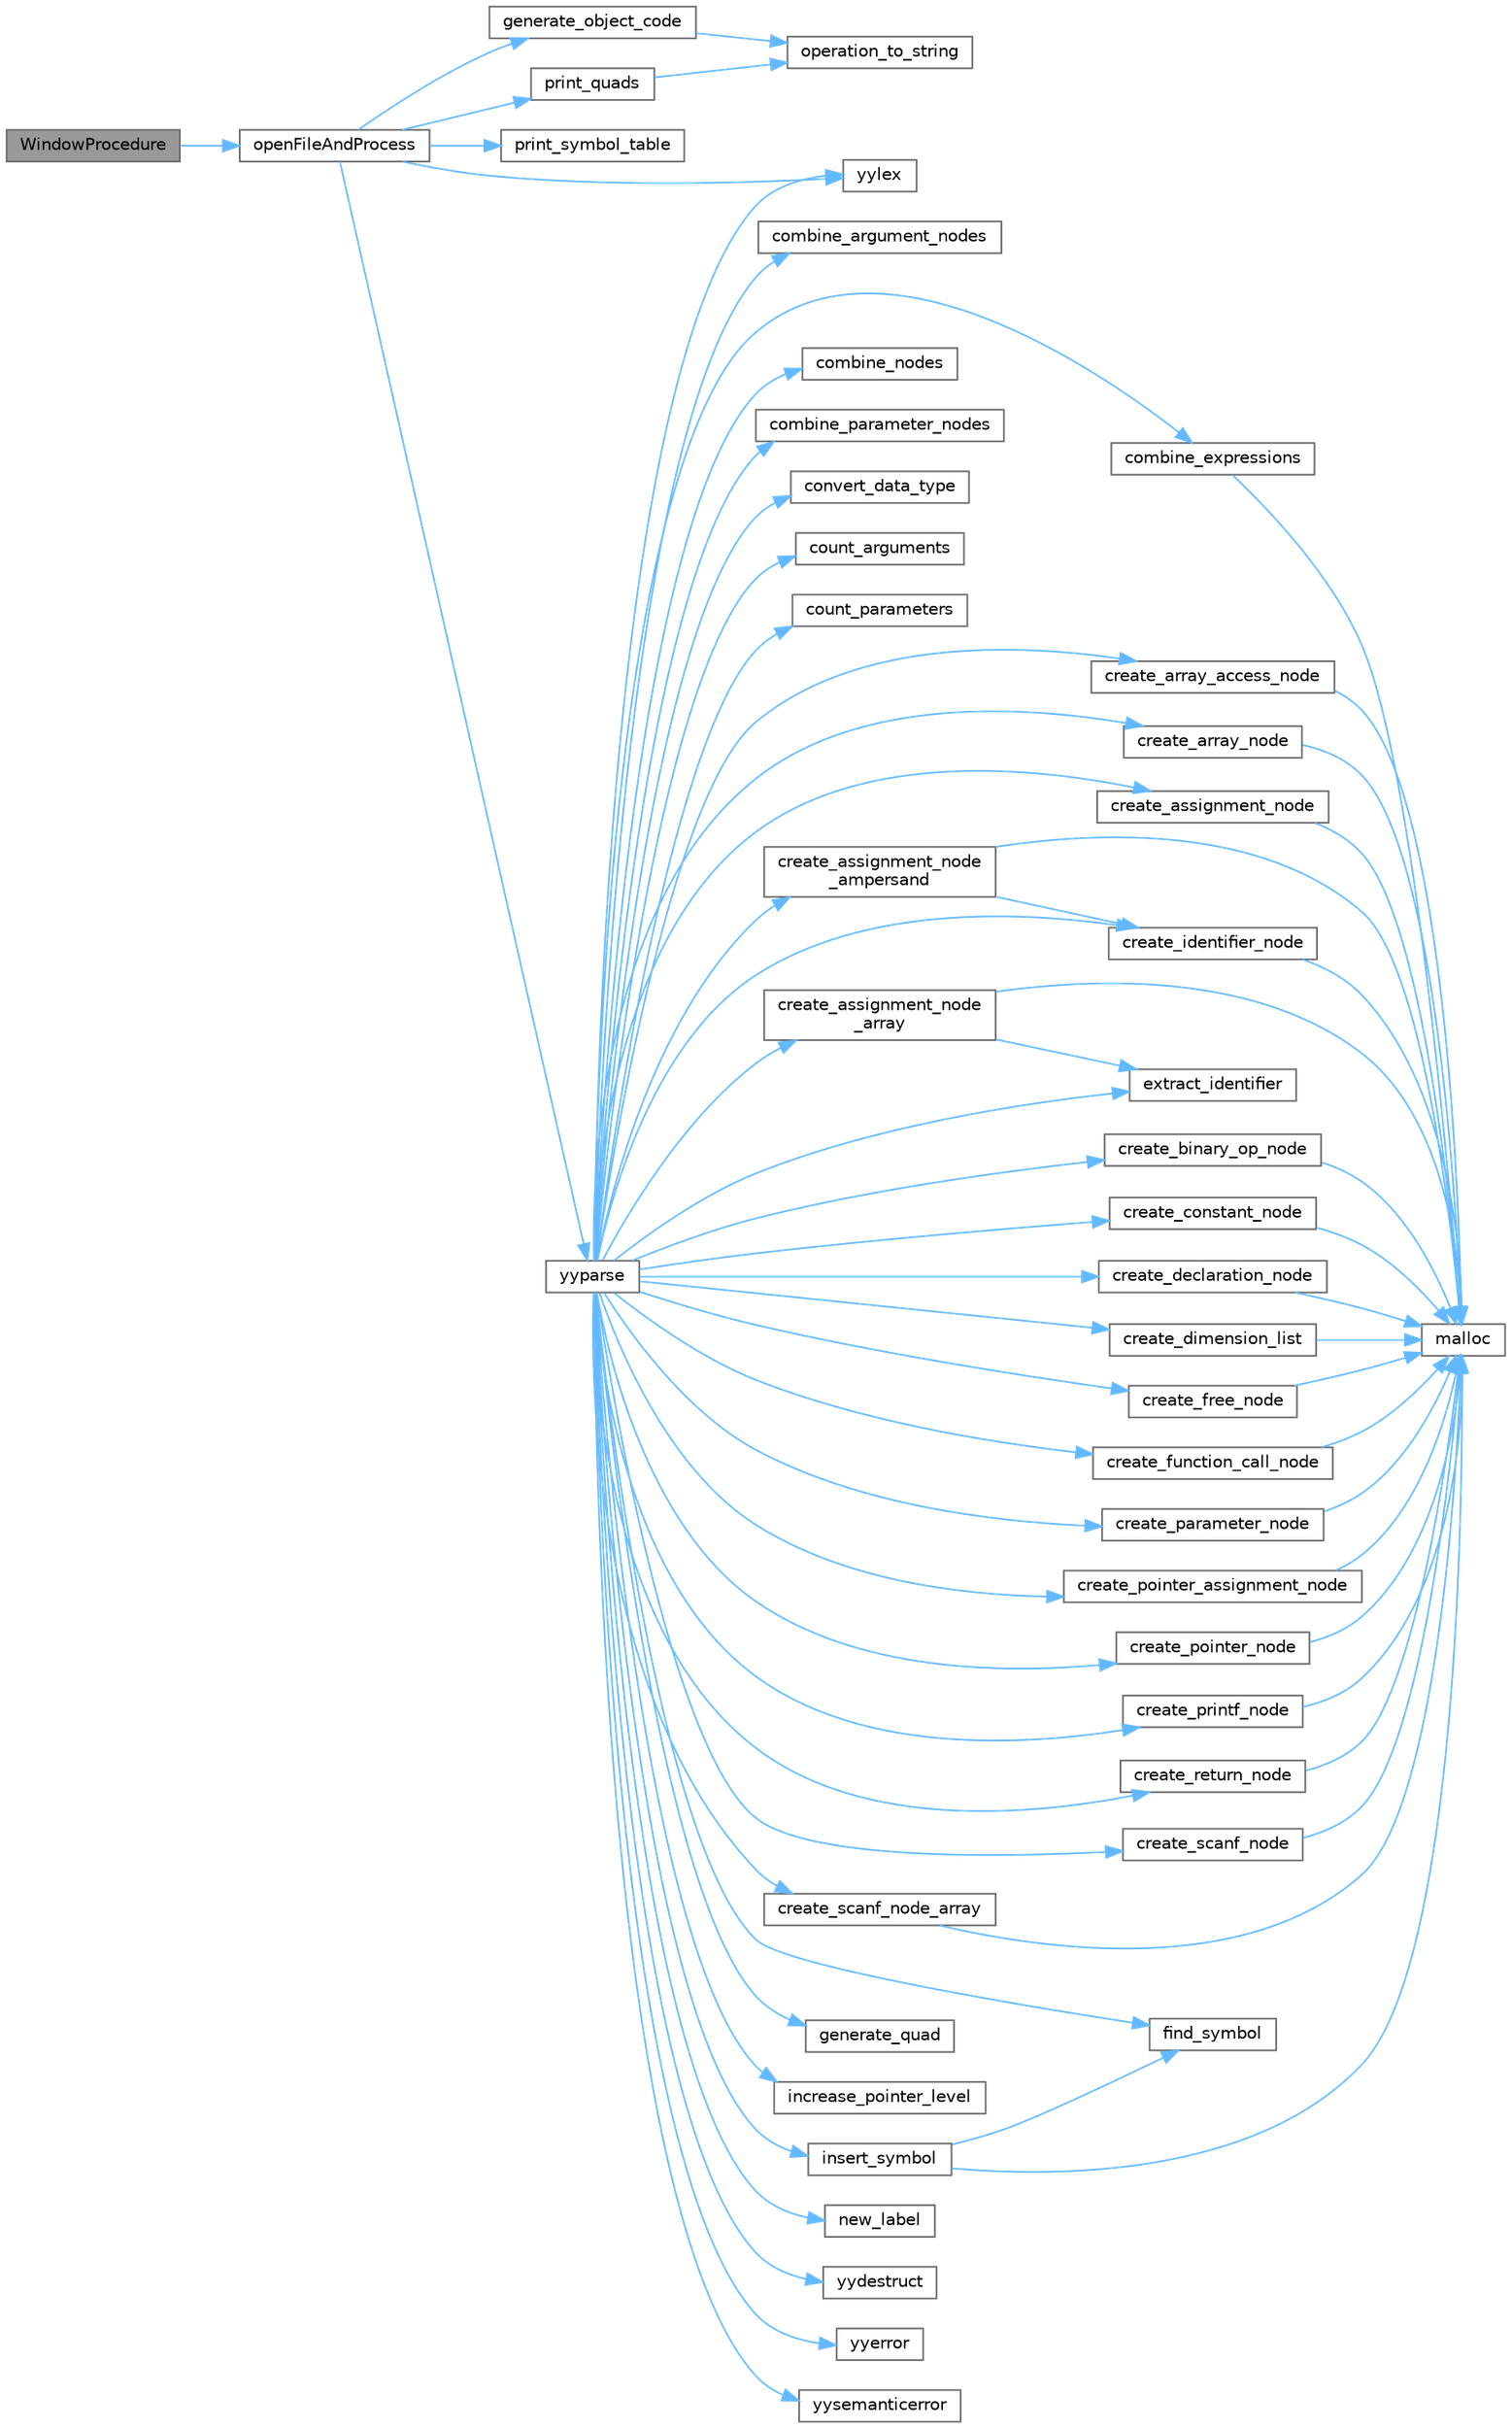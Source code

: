digraph "WindowProcedure"
{
 // LATEX_PDF_SIZE
  bgcolor="transparent";
  edge [fontname=Helvetica,fontsize=10,labelfontname=Helvetica,labelfontsize=10];
  node [fontname=Helvetica,fontsize=10,shape=box,height=0.2,width=0.4];
  rankdir="LR";
  Node1 [id="Node000001",label="WindowProcedure",height=0.2,width=0.4,color="gray40", fillcolor="grey60", style="filled", fontcolor="black",tooltip=" "];
  Node1 -> Node2 [id="edge1_Node000001_Node000002",color="steelblue1",style="solid",tooltip=" "];
  Node2 [id="Node000002",label="openFileAndProcess",height=0.2,width=0.4,color="grey40", fillcolor="white", style="filled",URL="$main_8c.html#ad5142a2e50f30a3b1aa0ac54afdefcc8",tooltip=" "];
  Node2 -> Node3 [id="edge2_Node000002_Node000003",color="steelblue1",style="solid",tooltip=" "];
  Node3 [id="Node000003",label="generate_object_code",height=0.2,width=0.4,color="grey40", fillcolor="white", style="filled",URL="$codegen_8c.html#a23551f3eed37ccde1b3f43cb98b43ec4",tooltip=" "];
  Node3 -> Node4 [id="edge3_Node000003_Node000004",color="steelblue1",style="solid",tooltip=" "];
  Node4 [id="Node000004",label="operation_to_string",height=0.2,width=0.4,color="grey40", fillcolor="white", style="filled",URL="$codegen_8c.html#a7fe3f5c5d1ab7121ab78538ee10a8d25",tooltip=" "];
  Node2 -> Node5 [id="edge4_Node000002_Node000005",color="steelblue1",style="solid",tooltip=" "];
  Node5 [id="Node000005",label="print_quads",height=0.2,width=0.4,color="grey40", fillcolor="white", style="filled",URL="$codegen_8c.html#a1d2a234dde9fcbe7b244e02927c202be",tooltip=" "];
  Node5 -> Node4 [id="edge5_Node000005_Node000004",color="steelblue1",style="solid",tooltip=" "];
  Node2 -> Node6 [id="edge6_Node000002_Node000006",color="steelblue1",style="solid",tooltip=" "];
  Node6 [id="Node000006",label="print_symbol_table",height=0.2,width=0.4,color="grey40", fillcolor="white", style="filled",URL="$symbol__table_8c.html#a3aa9ef270862d4b4763644d9ae25a966",tooltip=" "];
  Node2 -> Node7 [id="edge7_Node000002_Node000007",color="steelblue1",style="solid",tooltip=" "];
  Node7 [id="Node000007",label="yylex",height=0.2,width=0.4,color="grey40", fillcolor="white", style="filled",URL="$lex_8l.html#a9a7bd1b3d14701eb97c03f3ef34deff1",tooltip=" "];
  Node2 -> Node8 [id="edge8_Node000002_Node000008",color="steelblue1",style="solid",tooltip=" "];
  Node8 [id="Node000008",label="yyparse",height=0.2,width=0.4,color="grey40", fillcolor="white", style="filled",URL="$y_8tab_8c.html#a847a2de5c1c28c9d7055a2b89ed7dad7",tooltip=" "];
  Node8 -> Node9 [id="edge9_Node000008_Node000009",color="steelblue1",style="solid",tooltip=" "];
  Node9 [id="Node000009",label="combine_argument_nodes",height=0.2,width=0.4,color="grey40", fillcolor="white", style="filled",URL="$node_8c.html#a4d42aa08956e957e8f3acd774e3eabb2",tooltip=" "];
  Node8 -> Node10 [id="edge10_Node000008_Node000010",color="steelblue1",style="solid",tooltip=" "];
  Node10 [id="Node000010",label="combine_expressions",height=0.2,width=0.4,color="grey40", fillcolor="white", style="filled",URL="$node_8c.html#aa3f28a56eaa8d5da46e2fcc9eb468e76",tooltip=" "];
  Node10 -> Node11 [id="edge11_Node000010_Node000011",color="steelblue1",style="solid",tooltip=" "];
  Node11 [id="Node000011",label="malloc",height=0.2,width=0.4,color="grey40", fillcolor="white", style="filled",URL="$y_8tab_8c.html#a8d12df60024a0ab3de3a276240433890",tooltip=" "];
  Node8 -> Node12 [id="edge12_Node000008_Node000012",color="steelblue1",style="solid",tooltip=" "];
  Node12 [id="Node000012",label="combine_nodes",height=0.2,width=0.4,color="grey40", fillcolor="white", style="filled",URL="$node_8c.html#a599ac691a1f3ac5911d737cd555062af",tooltip=" "];
  Node8 -> Node13 [id="edge13_Node000008_Node000013",color="steelblue1",style="solid",tooltip=" "];
  Node13 [id="Node000013",label="combine_parameter_nodes",height=0.2,width=0.4,color="grey40", fillcolor="white", style="filled",URL="$node_8c.html#a6f1b8025c4a43824dd18471f9bd8b001",tooltip=" "];
  Node8 -> Node14 [id="edge14_Node000008_Node000014",color="steelblue1",style="solid",tooltip=" "];
  Node14 [id="Node000014",label="convert_data_type",height=0.2,width=0.4,color="grey40", fillcolor="white", style="filled",URL="$symbol__table_8c.html#a9aeda4c2823d9137305ce1a69702b680",tooltip=" "];
  Node8 -> Node15 [id="edge15_Node000008_Node000015",color="steelblue1",style="solid",tooltip=" "];
  Node15 [id="Node000015",label="count_arguments",height=0.2,width=0.4,color="grey40", fillcolor="white", style="filled",URL="$symbol__table_8c.html#aea43bcdaa88a4f3a828278cd0a3acb5d",tooltip=" "];
  Node8 -> Node16 [id="edge16_Node000008_Node000016",color="steelblue1",style="solid",tooltip=" "];
  Node16 [id="Node000016",label="count_parameters",height=0.2,width=0.4,color="grey40", fillcolor="white", style="filled",URL="$symbol__table_8c.html#a42cd06f2552569b906899adfd14c69ca",tooltip=" "];
  Node8 -> Node17 [id="edge17_Node000008_Node000017",color="steelblue1",style="solid",tooltip=" "];
  Node17 [id="Node000017",label="create_array_access_node",height=0.2,width=0.4,color="grey40", fillcolor="white", style="filled",URL="$node_8c.html#ab57215fbcb8448ebee01c5585d5d7ce9",tooltip=" "];
  Node17 -> Node11 [id="edge18_Node000017_Node000011",color="steelblue1",style="solid",tooltip=" "];
  Node8 -> Node18 [id="edge19_Node000008_Node000018",color="steelblue1",style="solid",tooltip=" "];
  Node18 [id="Node000018",label="create_array_node",height=0.2,width=0.4,color="grey40", fillcolor="white", style="filled",URL="$node_8c.html#a9987179468f23d6f35634bdb08391ffa",tooltip=" "];
  Node18 -> Node11 [id="edge20_Node000018_Node000011",color="steelblue1",style="solid",tooltip=" "];
  Node8 -> Node19 [id="edge21_Node000008_Node000019",color="steelblue1",style="solid",tooltip=" "];
  Node19 [id="Node000019",label="create_assignment_node",height=0.2,width=0.4,color="grey40", fillcolor="white", style="filled",URL="$node_8c.html#a0450cc59e6298fe89b9d154e26ac4c3b",tooltip=" "];
  Node19 -> Node11 [id="edge22_Node000019_Node000011",color="steelblue1",style="solid",tooltip=" "];
  Node8 -> Node20 [id="edge23_Node000008_Node000020",color="steelblue1",style="solid",tooltip=" "];
  Node20 [id="Node000020",label="create_assignment_node\l_ampersand",height=0.2,width=0.4,color="grey40", fillcolor="white", style="filled",URL="$node_8c.html#a01b1b40eee52593d313b0d489fd637df",tooltip=" "];
  Node20 -> Node21 [id="edge24_Node000020_Node000021",color="steelblue1",style="solid",tooltip=" "];
  Node21 [id="Node000021",label="create_identifier_node",height=0.2,width=0.4,color="grey40", fillcolor="white", style="filled",URL="$node_8c.html#a89ffafae35eda27ae402f98ff3ee7e0d",tooltip=" "];
  Node21 -> Node11 [id="edge25_Node000021_Node000011",color="steelblue1",style="solid",tooltip=" "];
  Node20 -> Node11 [id="edge26_Node000020_Node000011",color="steelblue1",style="solid",tooltip=" "];
  Node8 -> Node22 [id="edge27_Node000008_Node000022",color="steelblue1",style="solid",tooltip=" "];
  Node22 [id="Node000022",label="create_assignment_node\l_array",height=0.2,width=0.4,color="grey40", fillcolor="white", style="filled",URL="$node_8c.html#a9436b440fcaf11821429fcb26861f86e",tooltip=" "];
  Node22 -> Node23 [id="edge28_Node000022_Node000023",color="steelblue1",style="solid",tooltip=" "];
  Node23 [id="Node000023",label="extract_identifier",height=0.2,width=0.4,color="grey40", fillcolor="white", style="filled",URL="$node_8c.html#ad05894a60dc02cb72c110720d1a41b34",tooltip=" "];
  Node22 -> Node11 [id="edge29_Node000022_Node000011",color="steelblue1",style="solid",tooltip=" "];
  Node8 -> Node24 [id="edge30_Node000008_Node000024",color="steelblue1",style="solid",tooltip=" "];
  Node24 [id="Node000024",label="create_binary_op_node",height=0.2,width=0.4,color="grey40", fillcolor="white", style="filled",URL="$node_8c.html#ae59daf865e977ebe0942c7693488f24d",tooltip=" "];
  Node24 -> Node11 [id="edge31_Node000024_Node000011",color="steelblue1",style="solid",tooltip=" "];
  Node8 -> Node25 [id="edge32_Node000008_Node000025",color="steelblue1",style="solid",tooltip=" "];
  Node25 [id="Node000025",label="create_constant_node",height=0.2,width=0.4,color="grey40", fillcolor="white", style="filled",URL="$node_8c.html#aa7d4a8154e50187375fe5ed94a61bd7c",tooltip=" "];
  Node25 -> Node11 [id="edge33_Node000025_Node000011",color="steelblue1",style="solid",tooltip=" "];
  Node8 -> Node26 [id="edge34_Node000008_Node000026",color="steelblue1",style="solid",tooltip=" "];
  Node26 [id="Node000026",label="create_declaration_node",height=0.2,width=0.4,color="grey40", fillcolor="white", style="filled",URL="$node_8c.html#acd1627e722ab661b93ab20fef44e2a7a",tooltip=" "];
  Node26 -> Node11 [id="edge35_Node000026_Node000011",color="steelblue1",style="solid",tooltip=" "];
  Node8 -> Node27 [id="edge36_Node000008_Node000027",color="steelblue1",style="solid",tooltip=" "];
  Node27 [id="Node000027",label="create_dimension_list",height=0.2,width=0.4,color="grey40", fillcolor="white", style="filled",URL="$node_8c.html#a4cfb33df76e0ca2bcec510f96e1add16",tooltip=" "];
  Node27 -> Node11 [id="edge37_Node000027_Node000011",color="steelblue1",style="solid",tooltip=" "];
  Node8 -> Node28 [id="edge38_Node000008_Node000028",color="steelblue1",style="solid",tooltip=" "];
  Node28 [id="Node000028",label="create_free_node",height=0.2,width=0.4,color="grey40", fillcolor="white", style="filled",URL="$node_8c.html#a313a10d7a7ec03c839087a67ec4e7f2f",tooltip=" "];
  Node28 -> Node11 [id="edge39_Node000028_Node000011",color="steelblue1",style="solid",tooltip=" "];
  Node8 -> Node29 [id="edge40_Node000008_Node000029",color="steelblue1",style="solid",tooltip=" "];
  Node29 [id="Node000029",label="create_function_call_node",height=0.2,width=0.4,color="grey40", fillcolor="white", style="filled",URL="$node_8c.html#a62bef2c50ee8ce33e87cebcfe7387f1e",tooltip=" "];
  Node29 -> Node11 [id="edge41_Node000029_Node000011",color="steelblue1",style="solid",tooltip=" "];
  Node8 -> Node21 [id="edge42_Node000008_Node000021",color="steelblue1",style="solid",tooltip=" "];
  Node8 -> Node30 [id="edge43_Node000008_Node000030",color="steelblue1",style="solid",tooltip=" "];
  Node30 [id="Node000030",label="create_parameter_node",height=0.2,width=0.4,color="grey40", fillcolor="white", style="filled",URL="$node_8c.html#af95472d24bcb823df73de28260f7d696",tooltip=" "];
  Node30 -> Node11 [id="edge44_Node000030_Node000011",color="steelblue1",style="solid",tooltip=" "];
  Node8 -> Node31 [id="edge45_Node000008_Node000031",color="steelblue1",style="solid",tooltip=" "];
  Node31 [id="Node000031",label="create_pointer_assignment_node",height=0.2,width=0.4,color="grey40", fillcolor="white", style="filled",URL="$node_8c.html#a0f641a468ee39627f7d9a5d57ddf0fa4",tooltip=" "];
  Node31 -> Node11 [id="edge46_Node000031_Node000011",color="steelblue1",style="solid",tooltip=" "];
  Node8 -> Node32 [id="edge47_Node000008_Node000032",color="steelblue1",style="solid",tooltip=" "];
  Node32 [id="Node000032",label="create_pointer_node",height=0.2,width=0.4,color="grey40", fillcolor="white", style="filled",URL="$node_8c.html#a3b239c9ff986b492be87ee98dc51a472",tooltip=" "];
  Node32 -> Node11 [id="edge48_Node000032_Node000011",color="steelblue1",style="solid",tooltip=" "];
  Node8 -> Node33 [id="edge49_Node000008_Node000033",color="steelblue1",style="solid",tooltip=" "];
  Node33 [id="Node000033",label="create_printf_node",height=0.2,width=0.4,color="grey40", fillcolor="white", style="filled",URL="$node_8c.html#a495034fa39d7e1885ca3d154f2e186c7",tooltip=" "];
  Node33 -> Node11 [id="edge50_Node000033_Node000011",color="steelblue1",style="solid",tooltip=" "];
  Node8 -> Node34 [id="edge51_Node000008_Node000034",color="steelblue1",style="solid",tooltip=" "];
  Node34 [id="Node000034",label="create_return_node",height=0.2,width=0.4,color="grey40", fillcolor="white", style="filled",URL="$node_8c.html#a4fd72f4c07cd130e75d9b126b5b6c53b",tooltip=" "];
  Node34 -> Node11 [id="edge52_Node000034_Node000011",color="steelblue1",style="solid",tooltip=" "];
  Node8 -> Node35 [id="edge53_Node000008_Node000035",color="steelblue1",style="solid",tooltip=" "];
  Node35 [id="Node000035",label="create_scanf_node",height=0.2,width=0.4,color="grey40", fillcolor="white", style="filled",URL="$node_8c.html#a8833098ef7780441babb7c607d26ba81",tooltip=" "];
  Node35 -> Node11 [id="edge54_Node000035_Node000011",color="steelblue1",style="solid",tooltip=" "];
  Node8 -> Node36 [id="edge55_Node000008_Node000036",color="steelblue1",style="solid",tooltip=" "];
  Node36 [id="Node000036",label="create_scanf_node_array",height=0.2,width=0.4,color="grey40", fillcolor="white", style="filled",URL="$node_8c.html#ab5a233228eaad5580abfa06574306300",tooltip=" "];
  Node36 -> Node11 [id="edge56_Node000036_Node000011",color="steelblue1",style="solid",tooltip=" "];
  Node8 -> Node23 [id="edge57_Node000008_Node000023",color="steelblue1",style="solid",tooltip=" "];
  Node8 -> Node37 [id="edge58_Node000008_Node000037",color="steelblue1",style="solid",tooltip=" "];
  Node37 [id="Node000037",label="find_symbol",height=0.2,width=0.4,color="grey40", fillcolor="white", style="filled",URL="$symbol__table_8c.html#a4b10301ca9304ce7fb4c9b59a1eec7c1",tooltip=" "];
  Node8 -> Node38 [id="edge59_Node000008_Node000038",color="steelblue1",style="solid",tooltip=" "];
  Node38 [id="Node000038",label="generate_quad",height=0.2,width=0.4,color="grey40", fillcolor="white", style="filled",URL="$codegen_8c.html#a90ca85413292702890ee22fa6a01fd9c",tooltip=" "];
  Node8 -> Node39 [id="edge60_Node000008_Node000039",color="steelblue1",style="solid",tooltip=" "];
  Node39 [id="Node000039",label="increase_pointer_level",height=0.2,width=0.4,color="grey40", fillcolor="white", style="filled",URL="$node_8c.html#ab01719211587cc6bddc408600bfe629f",tooltip=" "];
  Node8 -> Node40 [id="edge61_Node000008_Node000040",color="steelblue1",style="solid",tooltip=" "];
  Node40 [id="Node000040",label="insert_symbol",height=0.2,width=0.4,color="grey40", fillcolor="white", style="filled",URL="$symbol__table_8c.html#a7f7cbaabf5959fda3e2f9d02d840d400",tooltip=" "];
  Node40 -> Node37 [id="edge62_Node000040_Node000037",color="steelblue1",style="solid",tooltip=" "];
  Node40 -> Node11 [id="edge63_Node000040_Node000011",color="steelblue1",style="solid",tooltip=" "];
  Node8 -> Node41 [id="edge64_Node000008_Node000041",color="steelblue1",style="solid",tooltip=" "];
  Node41 [id="Node000041",label="new_label",height=0.2,width=0.4,color="grey40", fillcolor="white", style="filled",URL="$node_8c.html#a98e5fe79f85644e2db634589ae8b1bbb",tooltip=" "];
  Node8 -> Node42 [id="edge65_Node000008_Node000042",color="steelblue1",style="solid",tooltip=" "];
  Node42 [id="Node000042",label="yydestruct",height=0.2,width=0.4,color="grey40", fillcolor="white", style="filled",URL="$y_8tab_8c.html#a4c613b43ae7d1bc2b68c5ef6e46bf1bc",tooltip=" "];
  Node8 -> Node43 [id="edge66_Node000008_Node000043",color="steelblue1",style="solid",tooltip=" "];
  Node43 [id="Node000043",label="yyerror",height=0.2,width=0.4,color="grey40", fillcolor="white", style="filled",URL="$main_8c.html#ae371ab4e1b717065bd443abf723aab77",tooltip=" "];
  Node8 -> Node7 [id="edge67_Node000008_Node000007",color="steelblue1",style="solid",tooltip=" "];
  Node8 -> Node44 [id="edge68_Node000008_Node000044",color="steelblue1",style="solid",tooltip=" "];
  Node44 [id="Node000044",label="yysemanticerror",height=0.2,width=0.4,color="grey40", fillcolor="white", style="filled",URL="$main_8c.html#a388727fb47ad37ff816fed73d244cf48",tooltip=" "];
}
